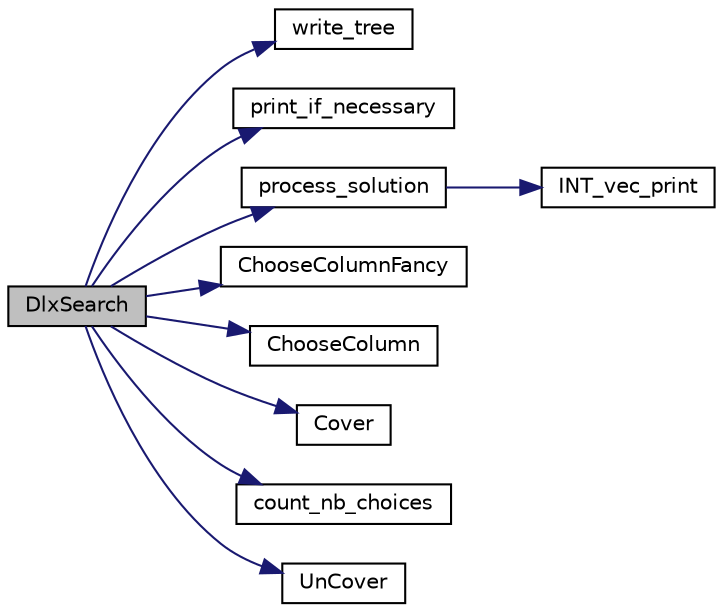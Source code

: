 digraph "DlxSearch"
{
  edge [fontname="Helvetica",fontsize="10",labelfontname="Helvetica",labelfontsize="10"];
  node [fontname="Helvetica",fontsize="10",shape=record];
  rankdir="LR";
  Node320 [label="DlxSearch",height=0.2,width=0.4,color="black", fillcolor="grey75", style="filled", fontcolor="black"];
  Node320 -> Node321 [color="midnightblue",fontsize="10",style="solid",fontname="Helvetica"];
  Node321 [label="write_tree",height=0.2,width=0.4,color="black", fillcolor="white", style="filled",URL="$d9/d5e/lib_2foundations_2solvers_2dlx_8_c.html#ac9de85ee7e49f43b2255f8164510f036"];
  Node320 -> Node322 [color="midnightblue",fontsize="10",style="solid",fontname="Helvetica"];
  Node322 [label="print_if_necessary",height=0.2,width=0.4,color="black", fillcolor="white", style="filled",URL="$d9/d5e/lib_2foundations_2solvers_2dlx_8_c.html#aa5b6ab0580fa410716625ff0da94d8c5"];
  Node320 -> Node323 [color="midnightblue",fontsize="10",style="solid",fontname="Helvetica"];
  Node323 [label="process_solution",height=0.2,width=0.4,color="black", fillcolor="white", style="filled",URL="$d9/d5e/lib_2foundations_2solvers_2dlx_8_c.html#a0644802c7498582c7ecdb3c18be9ac00"];
  Node323 -> Node324 [color="midnightblue",fontsize="10",style="solid",fontname="Helvetica"];
  Node324 [label="INT_vec_print",height=0.2,width=0.4,color="black", fillcolor="white", style="filled",URL="$df/dbf/sajeeb_8_c.html#a79a5901af0b47dd0d694109543c027fe"];
  Node320 -> Node325 [color="midnightblue",fontsize="10",style="solid",fontname="Helvetica"];
  Node325 [label="ChooseColumnFancy",height=0.2,width=0.4,color="black", fillcolor="white", style="filled",URL="$d9/d5e/lib_2foundations_2solvers_2dlx_8_c.html#a9e4dbecc7e3b59f9ff63364f043a936b"];
  Node320 -> Node326 [color="midnightblue",fontsize="10",style="solid",fontname="Helvetica"];
  Node326 [label="ChooseColumn",height=0.2,width=0.4,color="black", fillcolor="white", style="filled",URL="$d9/d5e/lib_2foundations_2solvers_2dlx_8_c.html#ab9cb65741895b0cca305fac563917215"];
  Node320 -> Node327 [color="midnightblue",fontsize="10",style="solid",fontname="Helvetica"];
  Node327 [label="Cover",height=0.2,width=0.4,color="black", fillcolor="white", style="filled",URL="$d9/d5e/lib_2foundations_2solvers_2dlx_8_c.html#a779523d7d194ac8ee94af5f6c754a3f1"];
  Node320 -> Node328 [color="midnightblue",fontsize="10",style="solid",fontname="Helvetica"];
  Node328 [label="count_nb_choices",height=0.2,width=0.4,color="black", fillcolor="white", style="filled",URL="$d9/d5e/lib_2foundations_2solvers_2dlx_8_c.html#aea8d3299981a83f8368fca5775cc37f9"];
  Node320 -> Node329 [color="midnightblue",fontsize="10",style="solid",fontname="Helvetica"];
  Node329 [label="UnCover",height=0.2,width=0.4,color="black", fillcolor="white", style="filled",URL="$d9/d5e/lib_2foundations_2solvers_2dlx_8_c.html#ae438e7c2e37e310d1981d3a7be44613d"];
}
